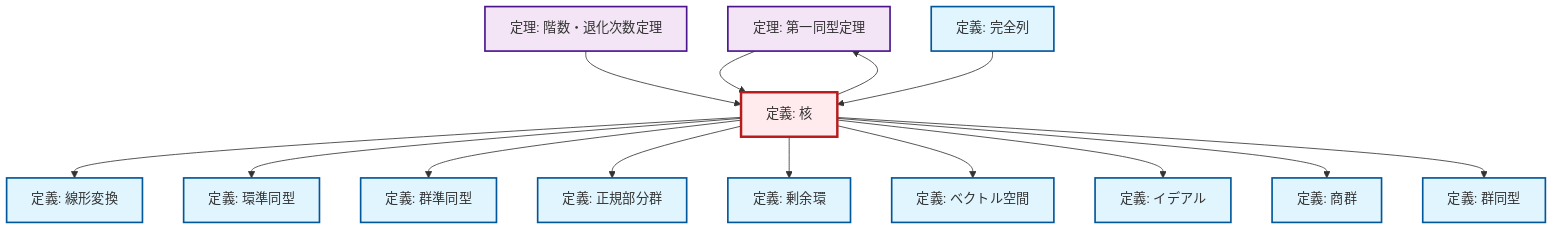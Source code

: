 graph TD
    classDef definition fill:#e1f5fe,stroke:#01579b,stroke-width:2px
    classDef theorem fill:#f3e5f5,stroke:#4a148c,stroke-width:2px
    classDef axiom fill:#fff3e0,stroke:#e65100,stroke-width:2px
    classDef example fill:#e8f5e9,stroke:#1b5e20,stroke-width:2px
    classDef current fill:#ffebee,stroke:#b71c1c,stroke-width:3px
    def-normal-subgroup["定義: 正規部分群"]:::definition
    thm-first-isomorphism["定理: 第一同型定理"]:::theorem
    def-homomorphism["定義: 群準同型"]:::definition
    def-quotient-ring["定義: 剰余環"]:::definition
    def-linear-transformation["定義: 線形変換"]:::definition
    def-kernel["定義: 核"]:::definition
    def-vector-space["定義: ベクトル空間"]:::definition
    def-isomorphism["定義: 群同型"]:::definition
    def-ring-homomorphism["定義: 環準同型"]:::definition
    def-exact-sequence["定義: 完全列"]:::definition
    def-quotient-group["定義: 商群"]:::definition
    def-ideal["定義: イデアル"]:::definition
    thm-rank-nullity["定理: 階数・退化次数定理"]:::theorem
    def-kernel --> def-linear-transformation
    thm-rank-nullity --> def-kernel
    def-kernel --> def-ring-homomorphism
    thm-first-isomorphism --> def-kernel
    def-kernel --> def-homomorphism
    def-kernel --> thm-first-isomorphism
    def-kernel --> def-normal-subgroup
    def-kernel --> def-quotient-ring
    def-kernel --> def-vector-space
    def-kernel --> def-ideal
    def-kernel --> def-quotient-group
    def-kernel --> def-isomorphism
    def-exact-sequence --> def-kernel
    class def-kernel current